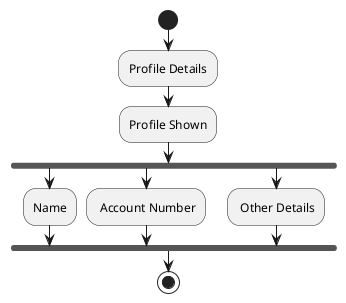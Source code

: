 @startuml
'https://plantuml.com/activity-diagram-beta

start
:Profile Details;
:Profile Shown;
fork
:Name;
fork again;
: Account Number;
fork again
: Other Details;
end fork
stop

@enduml
